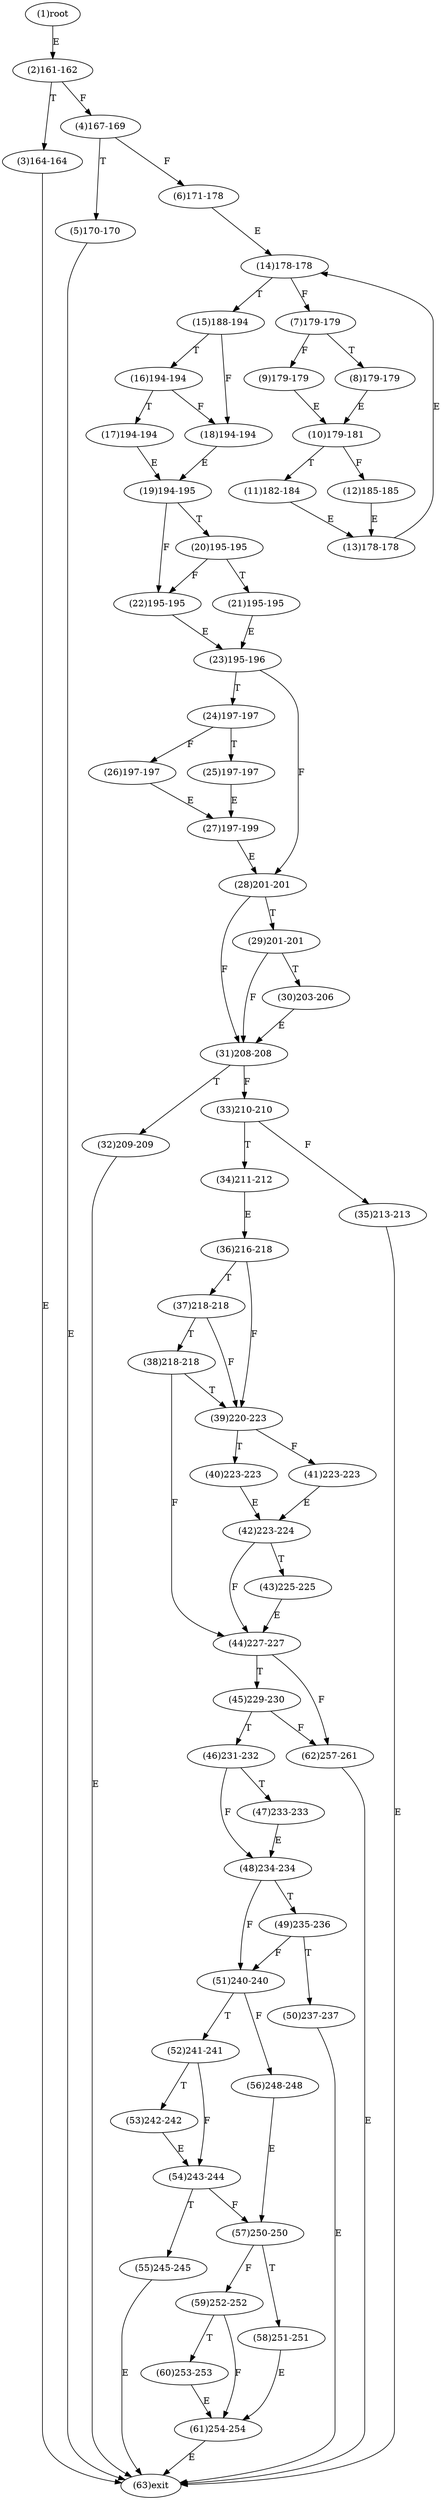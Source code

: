 digraph "" { 
1[ label="(1)root"];
2[ label="(2)161-162"];
3[ label="(3)164-164"];
4[ label="(4)167-169"];
5[ label="(5)170-170"];
6[ label="(6)171-178"];
7[ label="(7)179-179"];
8[ label="(8)179-179"];
9[ label="(9)179-179"];
10[ label="(10)179-181"];
11[ label="(11)182-184"];
12[ label="(12)185-185"];
13[ label="(13)178-178"];
14[ label="(14)178-178"];
15[ label="(15)188-194"];
17[ label="(17)194-194"];
16[ label="(16)194-194"];
19[ label="(19)194-195"];
18[ label="(18)194-194"];
21[ label="(21)195-195"];
20[ label="(20)195-195"];
23[ label="(23)195-196"];
22[ label="(22)195-195"];
25[ label="(25)197-197"];
24[ label="(24)197-197"];
27[ label="(27)197-199"];
26[ label="(26)197-197"];
29[ label="(29)201-201"];
28[ label="(28)201-201"];
31[ label="(31)208-208"];
30[ label="(30)203-206"];
34[ label="(34)211-212"];
35[ label="(35)213-213"];
32[ label="(32)209-209"];
33[ label="(33)210-210"];
38[ label="(38)218-218"];
39[ label="(39)220-223"];
36[ label="(36)216-218"];
37[ label="(37)218-218"];
42[ label="(42)223-224"];
43[ label="(43)225-225"];
40[ label="(40)223-223"];
41[ label="(41)223-223"];
46[ label="(46)231-232"];
47[ label="(47)233-233"];
44[ label="(44)227-227"];
45[ label="(45)229-230"];
51[ label="(51)240-240"];
50[ label="(50)237-237"];
49[ label="(49)235-236"];
48[ label="(48)234-234"];
55[ label="(55)245-245"];
54[ label="(54)243-244"];
53[ label="(53)242-242"];
52[ label="(52)241-241"];
59[ label="(59)252-252"];
58[ label="(58)251-251"];
57[ label="(57)250-250"];
56[ label="(56)248-248"];
63[ label="(63)exit"];
62[ label="(62)257-261"];
61[ label="(61)254-254"];
60[ label="(60)253-253"];
1->2[ label="E"];
2->4[ label="F"];
2->3[ label="T"];
3->63[ label="E"];
4->6[ label="F"];
4->5[ label="T"];
5->63[ label="E"];
6->14[ label="E"];
7->9[ label="F"];
7->8[ label="T"];
8->10[ label="E"];
9->10[ label="E"];
10->12[ label="F"];
10->11[ label="T"];
11->13[ label="E"];
12->13[ label="E"];
13->14[ label="E"];
14->7[ label="F"];
14->15[ label="T"];
15->18[ label="F"];
15->16[ label="T"];
16->18[ label="F"];
16->17[ label="T"];
17->19[ label="E"];
18->19[ label="E"];
19->22[ label="F"];
19->20[ label="T"];
20->22[ label="F"];
20->21[ label="T"];
21->23[ label="E"];
22->23[ label="E"];
23->28[ label="F"];
23->24[ label="T"];
24->26[ label="F"];
24->25[ label="T"];
25->27[ label="E"];
26->27[ label="E"];
27->28[ label="E"];
28->31[ label="F"];
28->29[ label="T"];
29->31[ label="F"];
29->30[ label="T"];
30->31[ label="E"];
31->33[ label="F"];
31->32[ label="T"];
32->63[ label="E"];
33->35[ label="F"];
33->34[ label="T"];
34->36[ label="E"];
35->63[ label="E"];
36->39[ label="F"];
36->37[ label="T"];
37->39[ label="F"];
37->38[ label="T"];
38->44[ label="F"];
38->39[ label="T"];
39->41[ label="F"];
39->40[ label="T"];
40->42[ label="E"];
41->42[ label="E"];
42->44[ label="F"];
42->43[ label="T"];
43->44[ label="E"];
44->62[ label="F"];
44->45[ label="T"];
45->62[ label="F"];
45->46[ label="T"];
46->48[ label="F"];
46->47[ label="T"];
47->48[ label="E"];
48->51[ label="F"];
48->49[ label="T"];
49->51[ label="F"];
49->50[ label="T"];
50->63[ label="E"];
51->56[ label="F"];
51->52[ label="T"];
52->54[ label="F"];
52->53[ label="T"];
53->54[ label="E"];
54->57[ label="F"];
54->55[ label="T"];
55->63[ label="E"];
56->57[ label="E"];
57->59[ label="F"];
57->58[ label="T"];
58->61[ label="E"];
59->61[ label="F"];
59->60[ label="T"];
60->61[ label="E"];
61->63[ label="E"];
62->63[ label="E"];
}